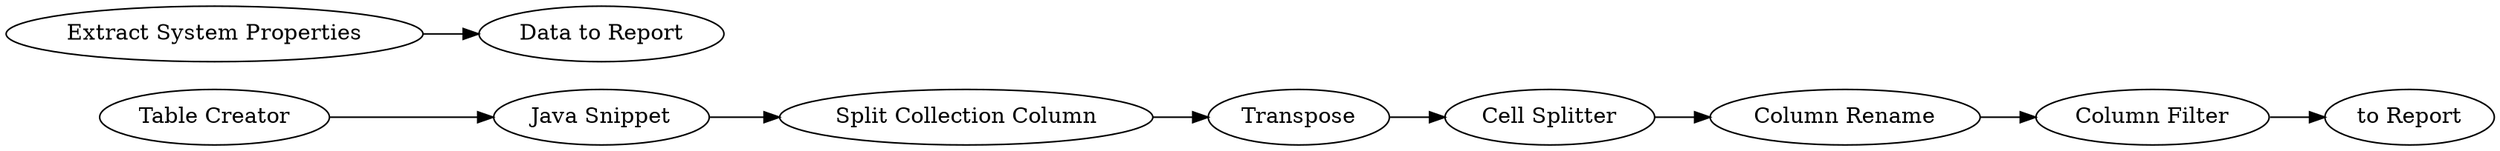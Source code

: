 digraph {
	"-9209403469739926390_3" [label="Java Snippet"]
	"-3146046838876656630_5" [label=Transpose]
	"-9209403469739926390_12" [label="Data to Report"]
	"-9209403469739926390_9" [label="Table Creator"]
	"-9209403469739926390_11" [label="Extract System Properties"]
	"-3146046838876656630_8" [label="Column Rename"]
	"-3146046838876656630_10" [label="Cell Splitter"]
	"-3146046838876656630_9" [label="Column Filter"]
	"-3146046838876656630_4" [label="Split Collection Column"]
	"-9209403469739926390_8" [label="to Report"]
	"-3146046838876656630_10" -> "-3146046838876656630_8"
	"-9209403469739926390_3" -> "-3146046838876656630_4"
	"-9209403469739926390_11" -> "-9209403469739926390_12"
	"-9209403469739926390_9" -> "-9209403469739926390_3"
	"-3146046838876656630_4" -> "-3146046838876656630_5"
	"-3146046838876656630_9" -> "-9209403469739926390_8"
	"-3146046838876656630_5" -> "-3146046838876656630_10"
	"-3146046838876656630_8" -> "-3146046838876656630_9"
	rankdir=LR
}
